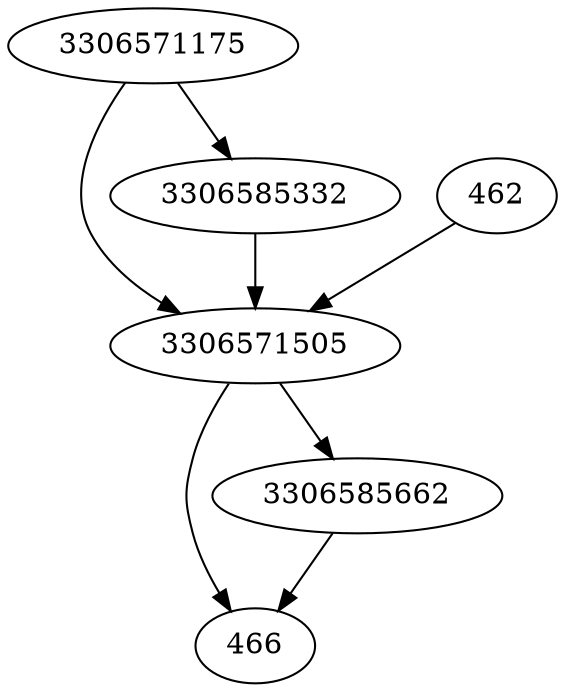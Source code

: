 strict digraph  {
3306571175;
462;
3306571505;
466;
3306585332;
3306585662;
3306571175 -> 3306585332;
3306571175 -> 3306571505;
462 -> 3306571505;
3306571505 -> 3306585662;
3306571505 -> 466;
3306585332 -> 3306571505;
3306585662 -> 466;
}
